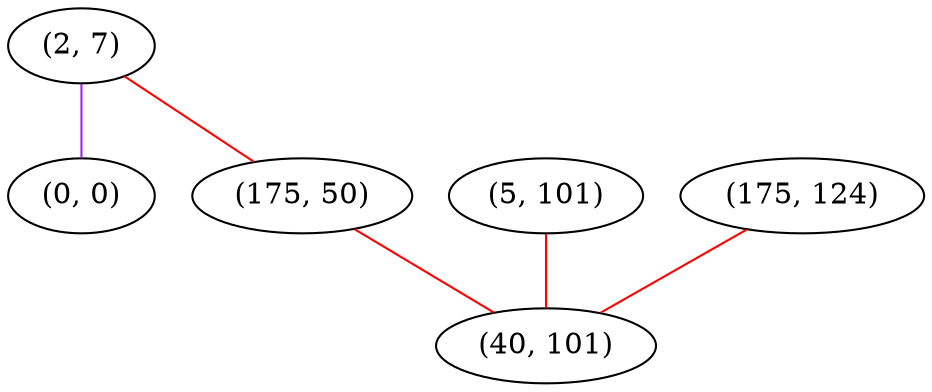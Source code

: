 graph "" {
"(2, 7)";
"(0, 0)";
"(5, 101)";
"(175, 124)";
"(175, 50)";
"(40, 101)";
"(2, 7)" -- "(0, 0)"  [color=purple, key=0, weight=4];
"(2, 7)" -- "(175, 50)"  [color=red, key=0, weight=1];
"(5, 101)" -- "(40, 101)"  [color=red, key=0, weight=1];
"(175, 124)" -- "(40, 101)"  [color=red, key=0, weight=1];
"(175, 50)" -- "(40, 101)"  [color=red, key=0, weight=1];
}
